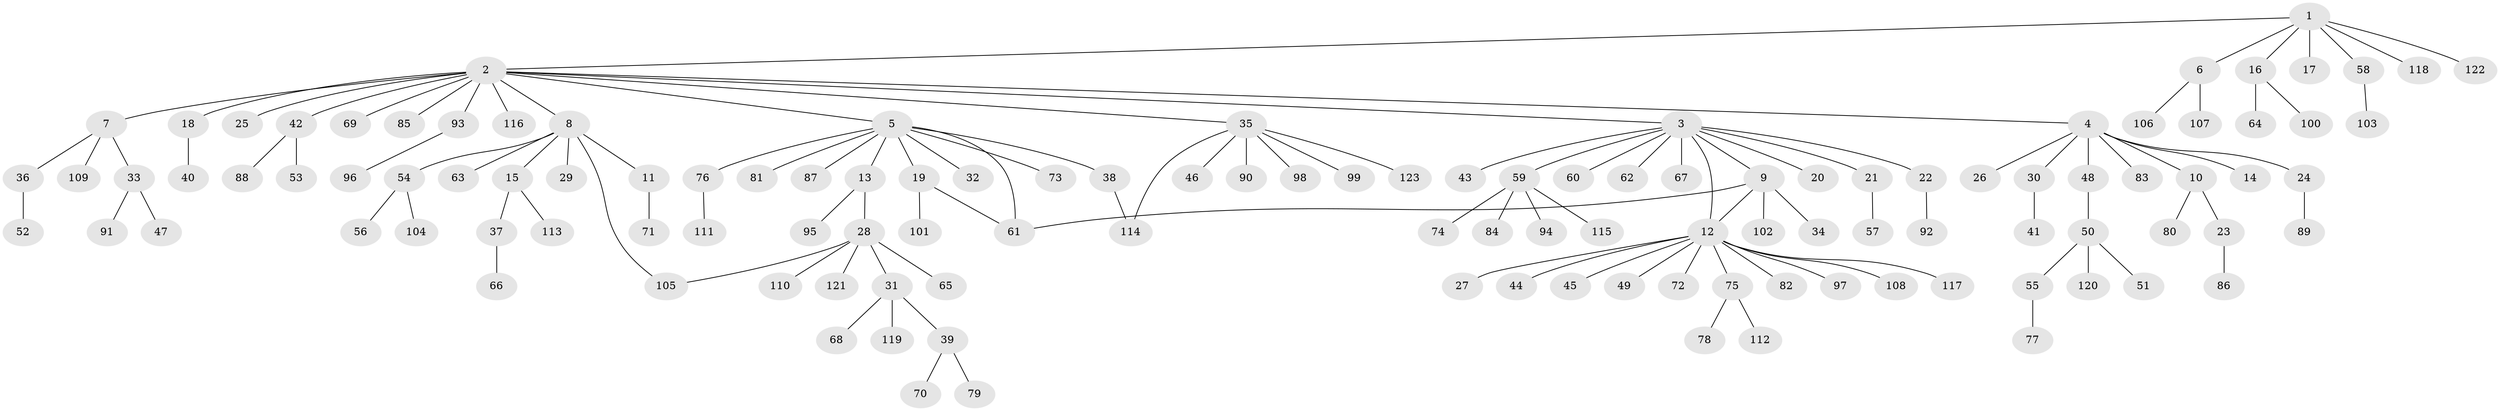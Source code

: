// coarse degree distribution, {7: 0.0136986301369863, 13: 0.0136986301369863, 11: 0.0136986301369863, 1: 0.8356164383561644, 3: 0.0136986301369863, 2: 0.0958904109589041, 37: 0.0136986301369863}
// Generated by graph-tools (version 1.1) at 2025/51/03/04/25 21:51:09]
// undirected, 123 vertices, 127 edges
graph export_dot {
graph [start="1"]
  node [color=gray90,style=filled];
  1;
  2;
  3;
  4;
  5;
  6;
  7;
  8;
  9;
  10;
  11;
  12;
  13;
  14;
  15;
  16;
  17;
  18;
  19;
  20;
  21;
  22;
  23;
  24;
  25;
  26;
  27;
  28;
  29;
  30;
  31;
  32;
  33;
  34;
  35;
  36;
  37;
  38;
  39;
  40;
  41;
  42;
  43;
  44;
  45;
  46;
  47;
  48;
  49;
  50;
  51;
  52;
  53;
  54;
  55;
  56;
  57;
  58;
  59;
  60;
  61;
  62;
  63;
  64;
  65;
  66;
  67;
  68;
  69;
  70;
  71;
  72;
  73;
  74;
  75;
  76;
  77;
  78;
  79;
  80;
  81;
  82;
  83;
  84;
  85;
  86;
  87;
  88;
  89;
  90;
  91;
  92;
  93;
  94;
  95;
  96;
  97;
  98;
  99;
  100;
  101;
  102;
  103;
  104;
  105;
  106;
  107;
  108;
  109;
  110;
  111;
  112;
  113;
  114;
  115;
  116;
  117;
  118;
  119;
  120;
  121;
  122;
  123;
  1 -- 2;
  1 -- 6;
  1 -- 16;
  1 -- 17;
  1 -- 58;
  1 -- 118;
  1 -- 122;
  2 -- 3;
  2 -- 4;
  2 -- 5;
  2 -- 7;
  2 -- 8;
  2 -- 18;
  2 -- 25;
  2 -- 35;
  2 -- 42;
  2 -- 69;
  2 -- 85;
  2 -- 93;
  2 -- 116;
  3 -- 9;
  3 -- 12;
  3 -- 20;
  3 -- 21;
  3 -- 22;
  3 -- 43;
  3 -- 59;
  3 -- 60;
  3 -- 62;
  3 -- 67;
  4 -- 10;
  4 -- 14;
  4 -- 24;
  4 -- 26;
  4 -- 30;
  4 -- 48;
  4 -- 83;
  5 -- 13;
  5 -- 19;
  5 -- 32;
  5 -- 38;
  5 -- 61;
  5 -- 73;
  5 -- 76;
  5 -- 81;
  5 -- 87;
  6 -- 106;
  6 -- 107;
  7 -- 33;
  7 -- 36;
  7 -- 109;
  8 -- 11;
  8 -- 15;
  8 -- 29;
  8 -- 54;
  8 -- 63;
  8 -- 105;
  9 -- 12;
  9 -- 34;
  9 -- 61;
  9 -- 102;
  10 -- 23;
  10 -- 80;
  11 -- 71;
  12 -- 27;
  12 -- 44;
  12 -- 45;
  12 -- 49;
  12 -- 72;
  12 -- 75;
  12 -- 82;
  12 -- 97;
  12 -- 108;
  12 -- 117;
  13 -- 28;
  13 -- 95;
  15 -- 37;
  15 -- 113;
  16 -- 64;
  16 -- 100;
  18 -- 40;
  19 -- 61;
  19 -- 101;
  21 -- 57;
  22 -- 92;
  23 -- 86;
  24 -- 89;
  28 -- 31;
  28 -- 65;
  28 -- 105;
  28 -- 110;
  28 -- 121;
  30 -- 41;
  31 -- 39;
  31 -- 68;
  31 -- 119;
  33 -- 47;
  33 -- 91;
  35 -- 46;
  35 -- 90;
  35 -- 98;
  35 -- 99;
  35 -- 114;
  35 -- 123;
  36 -- 52;
  37 -- 66;
  38 -- 114;
  39 -- 70;
  39 -- 79;
  42 -- 53;
  42 -- 88;
  48 -- 50;
  50 -- 51;
  50 -- 55;
  50 -- 120;
  54 -- 56;
  54 -- 104;
  55 -- 77;
  58 -- 103;
  59 -- 74;
  59 -- 84;
  59 -- 94;
  59 -- 115;
  75 -- 78;
  75 -- 112;
  76 -- 111;
  93 -- 96;
}
